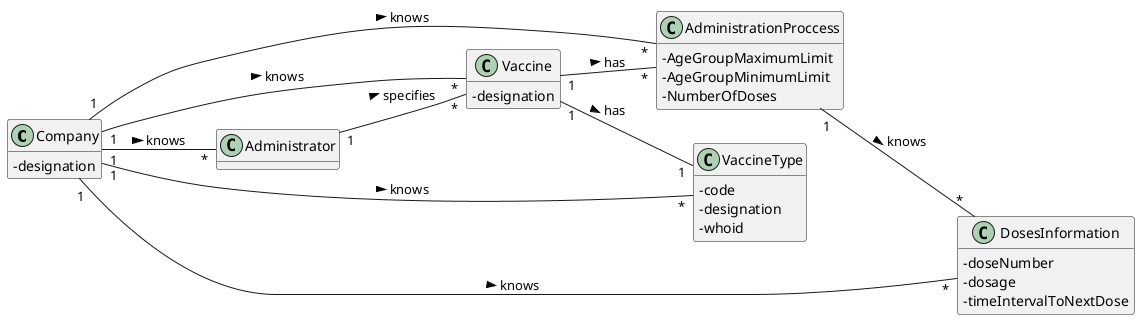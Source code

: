 @startuml
hide methods
left to right direction
skinparam classAttributeIconSize 0

class Company {
  -designation
}

class Vaccine {
  -designation
}

class VaccineType {
  -code
  -designation
  -whoid
}

class AdministrationProccess {
  -AgeGroupMaximumLimit
  -AgeGroupMinimumLimit
  -NumberOfDoses
}

class DosesInformation {
  -doseNumber
  -dosage
  -timeIntervalToNextDose
}

class Administrator {}

Company "1" -- "*" Vaccine : knows >
Company "1" -- "*" VaccineType : knows >
Company "1" -- "*" AdministrationProccess : knows >
Company "1" -- "*" DosesInformation : knows >
Company "1" -- "*" Administrator : knows >
Administrator "1" -- "*" Vaccine : specifies >
Vaccine "1" -- "*" AdministrationProccess : has >
Vaccine "1" -- "1" VaccineType : has >
AdministrationProccess "1" -- "*" DosesInformation : knows >

@enduml